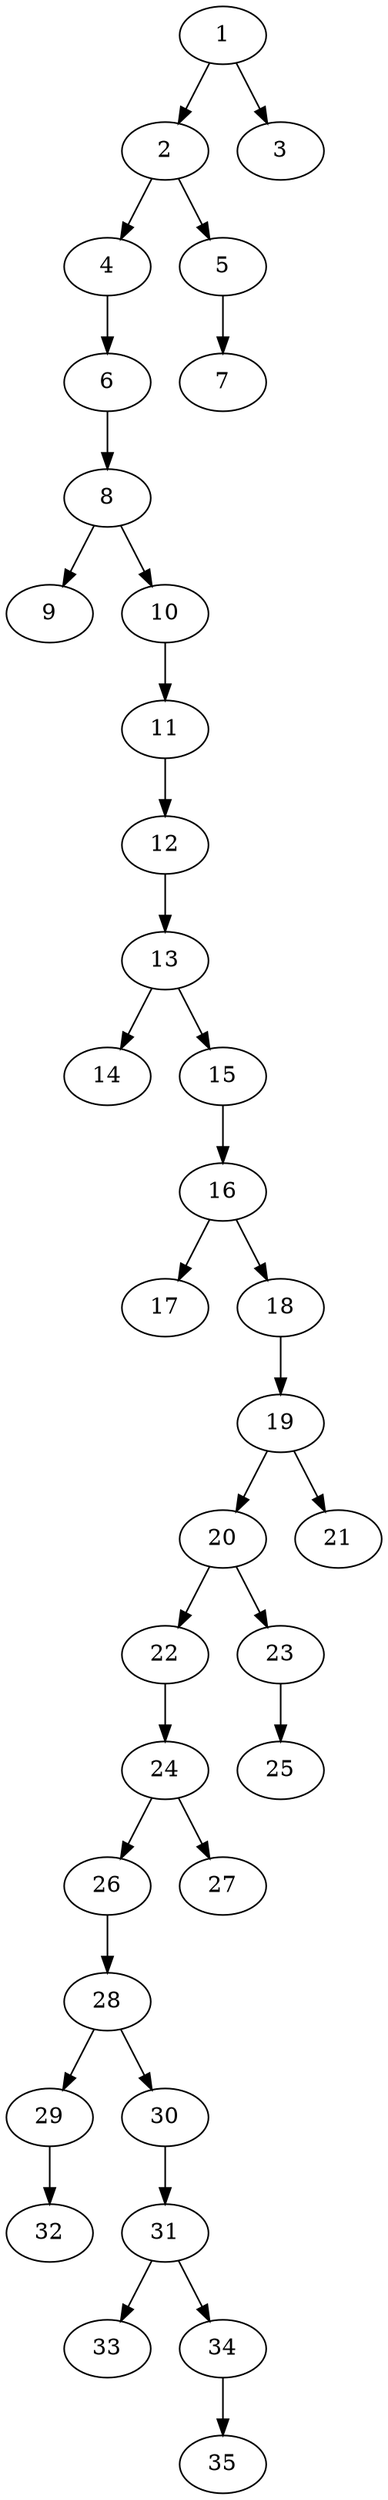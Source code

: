 // DAG automatically generated by daggen at Thu Oct  3 14:05:38 2019
// ./daggen --dot -n 35 --ccr 0.3 --fat 0.3 --regular 0.7 --density 0.5 --mindata 5242880 --maxdata 52428800 
digraph G {
  1 [size="24275627", alpha="0.06", expect_size="7282688"] 
  1 -> 2 [size ="7282688"]
  1 -> 3 [size ="7282688"]
  2 [size="165225813", alpha="0.10", expect_size="49567744"] 
  2 -> 4 [size ="49567744"]
  2 -> 5 [size ="49567744"]
  3 [size="62173867", alpha="0.01", expect_size="18652160"] 
  4 [size="90688853", alpha="0.14", expect_size="27206656"] 
  4 -> 6 [size ="27206656"]
  5 [size="20022613", alpha="0.06", expect_size="6006784"] 
  5 -> 7 [size ="6006784"]
  6 [size="32788480", alpha="0.06", expect_size="9836544"] 
  6 -> 8 [size ="9836544"]
  7 [size="28323840", alpha="0.18", expect_size="8497152"] 
  8 [size="46366720", alpha="0.18", expect_size="13910016"] 
  8 -> 9 [size ="13910016"]
  8 -> 10 [size ="13910016"]
  9 [size="23040000", alpha="0.06", expect_size="6912000"] 
  10 [size="116937387", alpha="0.01", expect_size="35081216"] 
  10 -> 11 [size ="35081216"]
  11 [size="67679573", alpha="0.06", expect_size="20303872"] 
  11 -> 12 [size ="20303872"]
  12 [size="117705387", alpha="0.17", expect_size="35311616"] 
  12 -> 13 [size ="35311616"]
  13 [size="37816320", alpha="0.08", expect_size="11344896"] 
  13 -> 14 [size ="11344896"]
  13 -> 15 [size ="11344896"]
  14 [size="49476267", alpha="0.18", expect_size="14842880"] 
  15 [size="156941653", alpha="0.16", expect_size="47082496"] 
  15 -> 16 [size ="47082496"]
  16 [size="43677013", alpha="0.02", expect_size="13103104"] 
  16 -> 17 [size ="13103104"]
  16 -> 18 [size ="13103104"]
  17 [size="92289707", alpha="0.18", expect_size="27686912"] 
  18 [size="80029013", alpha="0.09", expect_size="24008704"] 
  18 -> 19 [size ="24008704"]
  19 [size="66515627", alpha="0.13", expect_size="19954688"] 
  19 -> 20 [size ="19954688"]
  19 -> 21 [size ="19954688"]
  20 [size="116312747", alpha="0.11", expect_size="34893824"] 
  20 -> 22 [size ="34893824"]
  20 -> 23 [size ="34893824"]
  21 [size="126006613", alpha="0.09", expect_size="37801984"] 
  22 [size="171776000", alpha="0.06", expect_size="51532800"] 
  22 -> 24 [size ="51532800"]
  23 [size="149998933", alpha="0.08", expect_size="44999680"] 
  23 -> 25 [size ="44999680"]
  24 [size="54603093", alpha="0.00", expect_size="16380928"] 
  24 -> 26 [size ="16380928"]
  24 -> 27 [size ="16380928"]
  25 [size="41543680", alpha="0.13", expect_size="12463104"] 
  26 [size="165543253", alpha="0.07", expect_size="49662976"] 
  26 -> 28 [size ="49662976"]
  27 [size="26217813", alpha="0.03", expect_size="7865344"] 
  28 [size="170147840", alpha="0.02", expect_size="51044352"] 
  28 -> 29 [size ="51044352"]
  28 -> 30 [size ="51044352"]
  29 [size="85923840", alpha="0.02", expect_size="25777152"] 
  29 -> 32 [size ="25777152"]
  30 [size="32706560", alpha="0.15", expect_size="9811968"] 
  30 -> 31 [size ="9811968"]
  31 [size="115821227", alpha="0.14", expect_size="34746368"] 
  31 -> 33 [size ="34746368"]
  31 -> 34 [size ="34746368"]
  32 [size="27497813", alpha="0.05", expect_size="8249344"] 
  33 [size="72772267", alpha="0.20", expect_size="21831680"] 
  34 [size="139059200", alpha="0.18", expect_size="41717760"] 
  34 -> 35 [size ="41717760"]
  35 [size="142284800", alpha="0.14", expect_size="42685440"] 
}
